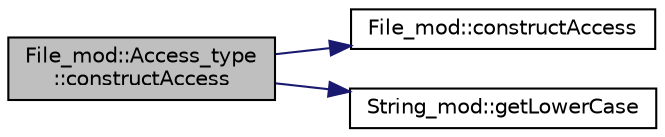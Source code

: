 digraph "File_mod::Access_type::constructAccess"
{
 // LATEX_PDF_SIZE
  edge [fontname="Helvetica",fontsize="10",labelfontname="Helvetica",labelfontsize="10"];
  node [fontname="Helvetica",fontsize="10",shape=record];
  rankdir="LR";
  Node1 [label="File_mod::Access_type\l::constructAccess",height=0.2,width=0.4,color="black", fillcolor="grey75", style="filled", fontcolor="black",tooltip=" "];
  Node1 -> Node2 [color="midnightblue",fontsize="10",style="solid"];
  Node2 [label="File_mod::constructAccess",height=0.2,width=0.4,color="black", fillcolor="white", style="filled",URL="$namespaceFile__mod.html#a00c9a490b8863feea4eae4357a92e6a9",tooltip=" "];
  Node1 -> Node3 [color="midnightblue",fontsize="10",style="solid"];
  Node3 [label="String_mod::getLowerCase",height=0.2,width=0.4,color="black", fillcolor="white", style="filled",URL="$namespaceString__mod.html#ade10dffb10b5ed445fec280457aa9eb4",tooltip="Return the lowercase of the input assumed-size character vector."];
}
